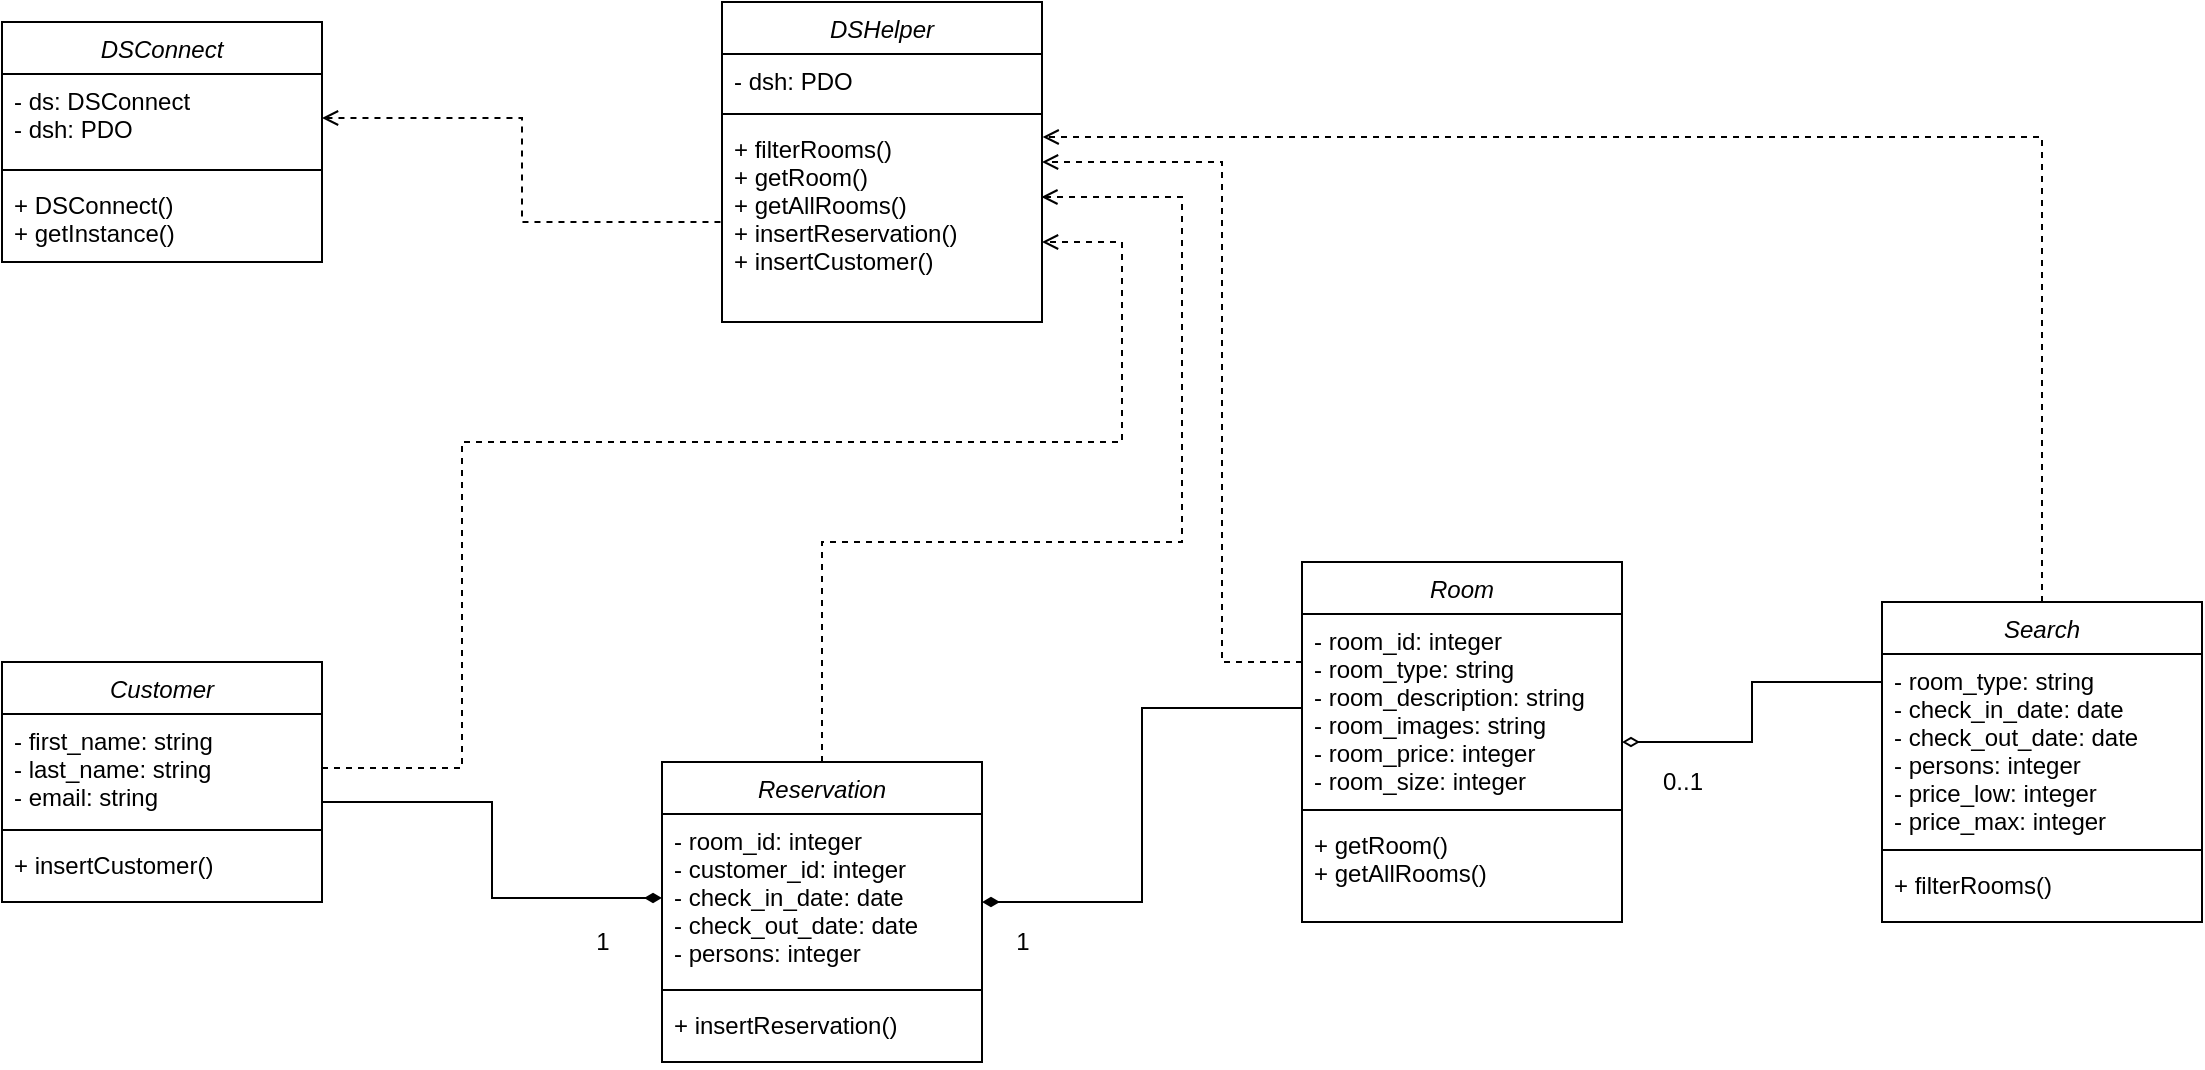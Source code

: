 <mxfile version="12.5.5" type="device"><diagram id="C5RBs43oDa-KdzZeNtuy" name="Page-1"><mxGraphModel dx="1302" dy="711" grid="1" gridSize="10" guides="1" tooltips="1" connect="1" arrows="1" fold="1" page="1" pageScale="1" pageWidth="827" pageHeight="1169" math="0" shadow="0"><root><mxCell id="WIyWlLk6GJQsqaUBKTNV-0"/><mxCell id="WIyWlLk6GJQsqaUBKTNV-1" parent="WIyWlLk6GJQsqaUBKTNV-0"/><mxCell id="zkfFHV4jXpPFQw0GAbJ--0" value="DSHelper" style="swimlane;fontStyle=2;align=center;verticalAlign=top;childLayout=stackLayout;horizontal=1;startSize=26;horizontalStack=0;resizeParent=1;resizeLast=0;collapsible=1;marginBottom=0;rounded=0;shadow=0;strokeWidth=1;" parent="WIyWlLk6GJQsqaUBKTNV-1" vertex="1"><mxGeometry x="450" y="40" width="160" height="160" as="geometry"><mxRectangle x="230" y="140" width="160" height="26" as="alternateBounds"/></mxGeometry></mxCell><mxCell id="zkfFHV4jXpPFQw0GAbJ--1" value="- dsh: PDO" style="text;align=left;verticalAlign=top;spacingLeft=4;spacingRight=4;overflow=hidden;rotatable=0;points=[[0,0.5],[1,0.5]];portConstraint=eastwest;" parent="zkfFHV4jXpPFQw0GAbJ--0" vertex="1"><mxGeometry y="26" width="160" height="26" as="geometry"/></mxCell><mxCell id="zkfFHV4jXpPFQw0GAbJ--4" value="" style="line;html=1;strokeWidth=1;align=left;verticalAlign=middle;spacingTop=-1;spacingLeft=3;spacingRight=3;rotatable=0;labelPosition=right;points=[];portConstraint=eastwest;" parent="zkfFHV4jXpPFQw0GAbJ--0" vertex="1"><mxGeometry y="52" width="160" height="8" as="geometry"/></mxCell><mxCell id="zkfFHV4jXpPFQw0GAbJ--5" value="+ filterRooms()&#10;+ getRoom()&#10;+ getAllRooms()&#10;+ insertReservation()&#10;+ insertCustomer()" style="text;align=left;verticalAlign=top;spacingLeft=4;spacingRight=4;overflow=hidden;rotatable=0;points=[[0,0.5],[1,0.5]];portConstraint=eastwest;" parent="zkfFHV4jXpPFQw0GAbJ--0" vertex="1"><mxGeometry y="60" width="160" height="100" as="geometry"/></mxCell><mxCell id="5NDFYTCyr3d_1rRaGCiN-0" value="DSConnect" style="swimlane;fontStyle=2;align=center;verticalAlign=top;childLayout=stackLayout;horizontal=1;startSize=26;horizontalStack=0;resizeParent=1;resizeLast=0;collapsible=1;marginBottom=0;rounded=0;shadow=0;strokeWidth=1;" parent="WIyWlLk6GJQsqaUBKTNV-1" vertex="1"><mxGeometry x="90" y="50" width="160" height="120" as="geometry"><mxRectangle x="230" y="140" width="160" height="26" as="alternateBounds"/></mxGeometry></mxCell><mxCell id="5NDFYTCyr3d_1rRaGCiN-1" value="- ds: DSConnect&#10;- dsh: PDO" style="text;align=left;verticalAlign=top;spacingLeft=4;spacingRight=4;overflow=hidden;rotatable=0;points=[[0,0.5],[1,0.5]];portConstraint=eastwest;" parent="5NDFYTCyr3d_1rRaGCiN-0" vertex="1"><mxGeometry y="26" width="160" height="44" as="geometry"/></mxCell><mxCell id="5NDFYTCyr3d_1rRaGCiN-2" value="" style="line;html=1;strokeWidth=1;align=left;verticalAlign=middle;spacingTop=-1;spacingLeft=3;spacingRight=3;rotatable=0;labelPosition=right;points=[];portConstraint=eastwest;" parent="5NDFYTCyr3d_1rRaGCiN-0" vertex="1"><mxGeometry y="70" width="160" height="8" as="geometry"/></mxCell><mxCell id="5NDFYTCyr3d_1rRaGCiN-3" value="+ DSConnect()&#10;+ getInstance()" style="text;align=left;verticalAlign=top;spacingLeft=4;spacingRight=4;overflow=hidden;rotatable=0;points=[[0,0.5],[1,0.5]];portConstraint=eastwest;" parent="5NDFYTCyr3d_1rRaGCiN-0" vertex="1"><mxGeometry y="78" width="160" height="42" as="geometry"/></mxCell><mxCell id="5NDFYTCyr3d_1rRaGCiN-4" value="Customer" style="swimlane;fontStyle=2;align=center;verticalAlign=top;childLayout=stackLayout;horizontal=1;startSize=26;horizontalStack=0;resizeParent=1;resizeLast=0;collapsible=1;marginBottom=0;rounded=0;shadow=0;strokeWidth=1;" parent="WIyWlLk6GJQsqaUBKTNV-1" vertex="1"><mxGeometry x="90" y="370" width="160" height="120" as="geometry"><mxRectangle x="230" y="140" width="160" height="26" as="alternateBounds"/></mxGeometry></mxCell><mxCell id="5NDFYTCyr3d_1rRaGCiN-5" value="- first_name: string&#10;- last_name: string&#10;- email: string" style="text;align=left;verticalAlign=top;spacingLeft=4;spacingRight=4;overflow=hidden;rotatable=0;points=[[0,0.5],[1,0.5]];portConstraint=eastwest;" parent="5NDFYTCyr3d_1rRaGCiN-4" vertex="1"><mxGeometry y="26" width="160" height="54" as="geometry"/></mxCell><mxCell id="5NDFYTCyr3d_1rRaGCiN-6" value="" style="line;html=1;strokeWidth=1;align=left;verticalAlign=middle;spacingTop=-1;spacingLeft=3;spacingRight=3;rotatable=0;labelPosition=right;points=[];portConstraint=eastwest;" parent="5NDFYTCyr3d_1rRaGCiN-4" vertex="1"><mxGeometry y="80" width="160" height="8" as="geometry"/></mxCell><mxCell id="5NDFYTCyr3d_1rRaGCiN-7" value="+ insertCustomer()" style="text;align=left;verticalAlign=top;spacingLeft=4;spacingRight=4;overflow=hidden;rotatable=0;points=[[0,0.5],[1,0.5]];portConstraint=eastwest;" parent="5NDFYTCyr3d_1rRaGCiN-4" vertex="1"><mxGeometry y="88" width="160" height="26" as="geometry"/></mxCell><mxCell id="xa2bDufjGI_amkhC_inI-3" style="edgeStyle=orthogonalEdgeStyle;rounded=0;orthogonalLoop=1;jettySize=auto;html=1;endArrow=open;endFill=0;startArrow=none;startFill=0;dashed=1;" parent="WIyWlLk6GJQsqaUBKTNV-1" source="5NDFYTCyr3d_1rRaGCiN-8" target="zkfFHV4jXpPFQw0GAbJ--5" edge="1"><mxGeometry relative="1" as="geometry"><Array as="points"><mxPoint x="700" y="370"/><mxPoint x="700" y="120"/></Array></mxGeometry></mxCell><mxCell id="xa2bDufjGI_amkhC_inI-5" style="edgeStyle=orthogonalEdgeStyle;rounded=0;orthogonalLoop=1;jettySize=auto;html=1;startArrow=diamondThin;startFill=0;endArrow=none;endFill=0;" parent="WIyWlLk6GJQsqaUBKTNV-1" source="5NDFYTCyr3d_1rRaGCiN-8" target="5NDFYTCyr3d_1rRaGCiN-22" edge="1"><mxGeometry relative="1" as="geometry"><Array as="points"><mxPoint x="965" y="410"/><mxPoint x="965" y="380"/></Array></mxGeometry></mxCell><mxCell id="5NDFYTCyr3d_1rRaGCiN-8" value="Room" style="swimlane;fontStyle=2;align=center;verticalAlign=top;childLayout=stackLayout;horizontal=1;startSize=26;horizontalStack=0;resizeParent=1;resizeLast=0;collapsible=1;marginBottom=0;rounded=0;shadow=0;strokeWidth=1;" parent="WIyWlLk6GJQsqaUBKTNV-1" vertex="1"><mxGeometry x="740" y="320" width="160" height="180" as="geometry"><mxRectangle x="230" y="140" width="160" height="26" as="alternateBounds"/></mxGeometry></mxCell><mxCell id="5NDFYTCyr3d_1rRaGCiN-9" value="- room_id: integer&#10;- room_type: string&#10;- room_description: string&#10;- room_images: string&#10;- room_price: integer&#10;- room_size: integer" style="text;align=left;verticalAlign=top;spacingLeft=4;spacingRight=4;overflow=hidden;rotatable=0;points=[[0,0.5],[1,0.5]];portConstraint=eastwest;" parent="5NDFYTCyr3d_1rRaGCiN-8" vertex="1"><mxGeometry y="26" width="160" height="94" as="geometry"/></mxCell><mxCell id="5NDFYTCyr3d_1rRaGCiN-10" value="" style="line;html=1;strokeWidth=1;align=left;verticalAlign=middle;spacingTop=-1;spacingLeft=3;spacingRight=3;rotatable=0;labelPosition=right;points=[];portConstraint=eastwest;" parent="5NDFYTCyr3d_1rRaGCiN-8" vertex="1"><mxGeometry y="120" width="160" height="8" as="geometry"/></mxCell><mxCell id="5NDFYTCyr3d_1rRaGCiN-11" value="+ getRoom()&#10;+ getAllRooms()" style="text;align=left;verticalAlign=top;spacingLeft=4;spacingRight=4;overflow=hidden;rotatable=0;points=[[0,0.5],[1,0.5]];portConstraint=eastwest;" parent="5NDFYTCyr3d_1rRaGCiN-8" vertex="1"><mxGeometry y="128" width="160" height="52" as="geometry"/></mxCell><mxCell id="xa2bDufjGI_amkhC_inI-7" style="edgeStyle=orthogonalEdgeStyle;rounded=0;orthogonalLoop=1;jettySize=auto;html=1;startArrow=diamondThin;startFill=1;endArrow=none;endFill=0;" parent="WIyWlLk6GJQsqaUBKTNV-1" source="5NDFYTCyr3d_1rRaGCiN-12" target="5NDFYTCyr3d_1rRaGCiN-9" edge="1"><mxGeometry relative="1" as="geometry"><Array as="points"><mxPoint x="660" y="490"/><mxPoint x="660" y="393"/></Array></mxGeometry></mxCell><mxCell id="xa2bDufjGI_amkhC_inI-16" style="edgeStyle=orthogonalEdgeStyle;rounded=0;orthogonalLoop=1;jettySize=auto;html=1;entryX=0.998;entryY=0.375;entryDx=0;entryDy=0;entryPerimeter=0;startArrow=none;startFill=0;endArrow=open;endFill=0;dashed=1;" parent="WIyWlLk6GJQsqaUBKTNV-1" source="5NDFYTCyr3d_1rRaGCiN-12" target="zkfFHV4jXpPFQw0GAbJ--5" edge="1"><mxGeometry relative="1" as="geometry"><Array as="points"><mxPoint x="500" y="310"/><mxPoint x="680" y="310"/><mxPoint x="680" y="138"/></Array></mxGeometry></mxCell><mxCell id="5NDFYTCyr3d_1rRaGCiN-12" value="Reservation&#10;" style="swimlane;fontStyle=2;align=center;verticalAlign=top;childLayout=stackLayout;horizontal=1;startSize=26;horizontalStack=0;resizeParent=1;resizeLast=0;collapsible=1;marginBottom=0;rounded=0;shadow=0;strokeWidth=1;" parent="WIyWlLk6GJQsqaUBKTNV-1" vertex="1"><mxGeometry x="420" y="420" width="160" height="150" as="geometry"><mxRectangle x="230" y="140" width="160" height="26" as="alternateBounds"/></mxGeometry></mxCell><mxCell id="5NDFYTCyr3d_1rRaGCiN-13" value="- room_id: integer&#10;- customer_id: integer&#10;- check_in_date: date&#10;- check_out_date: date&#10;- persons: integer" style="text;align=left;verticalAlign=top;spacingLeft=4;spacingRight=4;overflow=hidden;rotatable=0;points=[[0,0.5],[1,0.5]];portConstraint=eastwest;" parent="5NDFYTCyr3d_1rRaGCiN-12" vertex="1"><mxGeometry y="26" width="160" height="84" as="geometry"/></mxCell><mxCell id="5NDFYTCyr3d_1rRaGCiN-14" value="" style="line;html=1;strokeWidth=1;align=left;verticalAlign=middle;spacingTop=-1;spacingLeft=3;spacingRight=3;rotatable=0;labelPosition=right;points=[];portConstraint=eastwest;" parent="5NDFYTCyr3d_1rRaGCiN-12" vertex="1"><mxGeometry y="110" width="160" height="8" as="geometry"/></mxCell><mxCell id="5NDFYTCyr3d_1rRaGCiN-15" value="+ insertReservation()" style="text;align=left;verticalAlign=top;spacingLeft=4;spacingRight=4;overflow=hidden;rotatable=0;points=[[0,0.5],[1,0.5]];portConstraint=eastwest;" parent="5NDFYTCyr3d_1rRaGCiN-12" vertex="1"><mxGeometry y="118" width="160" height="32" as="geometry"/></mxCell><mxCell id="xa2bDufjGI_amkhC_inI-11" style="edgeStyle=orthogonalEdgeStyle;rounded=0;orthogonalLoop=1;jettySize=auto;html=1;entryX=1.002;entryY=0.075;entryDx=0;entryDy=0;entryPerimeter=0;startArrow=none;startFill=0;endArrow=open;endFill=0;dashed=1;" parent="WIyWlLk6GJQsqaUBKTNV-1" source="5NDFYTCyr3d_1rRaGCiN-21" target="zkfFHV4jXpPFQw0GAbJ--5" edge="1"><mxGeometry relative="1" as="geometry"><Array as="points"><mxPoint x="1110" y="107"/></Array></mxGeometry></mxCell><mxCell id="5NDFYTCyr3d_1rRaGCiN-21" value="Search" style="swimlane;fontStyle=2;align=center;verticalAlign=top;childLayout=stackLayout;horizontal=1;startSize=26;horizontalStack=0;resizeParent=1;resizeLast=0;collapsible=1;marginBottom=0;rounded=0;shadow=0;strokeWidth=1;" parent="WIyWlLk6GJQsqaUBKTNV-1" vertex="1"><mxGeometry x="1030" y="340" width="160" height="160" as="geometry"><mxRectangle x="230" y="140" width="160" height="26" as="alternateBounds"/></mxGeometry></mxCell><mxCell id="5NDFYTCyr3d_1rRaGCiN-22" value="- room_type: string&#10;- check_in_date: date&#10;- check_out_date: date&#10;- persons: integer&#10;- price_low: integer&#10;- price_max: integer" style="text;align=left;verticalAlign=top;spacingLeft=4;spacingRight=4;overflow=hidden;rotatable=0;points=[[0,0.5],[1,0.5]];portConstraint=eastwest;" parent="5NDFYTCyr3d_1rRaGCiN-21" vertex="1"><mxGeometry y="26" width="160" height="94" as="geometry"/></mxCell><mxCell id="5NDFYTCyr3d_1rRaGCiN-23" value="" style="line;html=1;strokeWidth=1;align=left;verticalAlign=middle;spacingTop=-1;spacingLeft=3;spacingRight=3;rotatable=0;labelPosition=right;points=[];portConstraint=eastwest;" parent="5NDFYTCyr3d_1rRaGCiN-21" vertex="1"><mxGeometry y="120" width="160" height="8" as="geometry"/></mxCell><mxCell id="5NDFYTCyr3d_1rRaGCiN-24" value="+ filterRooms()" style="text;align=left;verticalAlign=top;spacingLeft=4;spacingRight=4;overflow=hidden;rotatable=0;points=[[0,0.5],[1,0.5]];portConstraint=eastwest;" parent="5NDFYTCyr3d_1rRaGCiN-21" vertex="1"><mxGeometry y="128" width="160" height="22" as="geometry"/></mxCell><mxCell id="xa2bDufjGI_amkhC_inI-0" style="edgeStyle=orthogonalEdgeStyle;rounded=0;orthogonalLoop=1;jettySize=auto;html=1;endArrow=none;endFill=0;startArrow=open;startFill=0;dashed=1;" parent="WIyWlLk6GJQsqaUBKTNV-1" source="5NDFYTCyr3d_1rRaGCiN-1" target="zkfFHV4jXpPFQw0GAbJ--5" edge="1"><mxGeometry relative="1" as="geometry"/></mxCell><mxCell id="xa2bDufjGI_amkhC_inI-4" style="edgeStyle=orthogonalEdgeStyle;rounded=0;orthogonalLoop=1;jettySize=auto;html=1;endArrow=diamondThin;endFill=1;" parent="WIyWlLk6GJQsqaUBKTNV-1" source="5NDFYTCyr3d_1rRaGCiN-5" target="5NDFYTCyr3d_1rRaGCiN-13" edge="1"><mxGeometry relative="1" as="geometry"><Array as="points"><mxPoint x="335" y="440"/><mxPoint x="335" y="488"/></Array></mxGeometry></mxCell><mxCell id="xa2bDufjGI_amkhC_inI-15" style="edgeStyle=orthogonalEdgeStyle;rounded=0;orthogonalLoop=1;jettySize=auto;html=1;startArrow=none;startFill=0;endArrow=open;endFill=0;dashed=1;" parent="WIyWlLk6GJQsqaUBKTNV-1" source="5NDFYTCyr3d_1rRaGCiN-5" target="zkfFHV4jXpPFQw0GAbJ--5" edge="1"><mxGeometry relative="1" as="geometry"><Array as="points"><mxPoint x="320" y="423"/><mxPoint x="320" y="260"/><mxPoint x="650" y="260"/><mxPoint x="650" y="160"/></Array></mxGeometry></mxCell><mxCell id="C-xI-w-HGCLx9AcTVD5a-4" value="1" style="text;html=1;align=center;verticalAlign=middle;resizable=0;points=[];autosize=1;" vertex="1" parent="WIyWlLk6GJQsqaUBKTNV-1"><mxGeometry x="590" y="500" width="20" height="20" as="geometry"/></mxCell><mxCell id="C-xI-w-HGCLx9AcTVD5a-7" value="1" style="text;html=1;align=center;verticalAlign=middle;resizable=0;points=[];autosize=1;" vertex="1" parent="WIyWlLk6GJQsqaUBKTNV-1"><mxGeometry x="380" y="500" width="20" height="20" as="geometry"/></mxCell><mxCell id="C-xI-w-HGCLx9AcTVD5a-10" value="0..1" style="text;html=1;align=center;verticalAlign=middle;resizable=0;points=[];autosize=1;" vertex="1" parent="WIyWlLk6GJQsqaUBKTNV-1"><mxGeometry x="910" y="420" width="40" height="20" as="geometry"/></mxCell></root></mxGraphModel></diagram></mxfile>